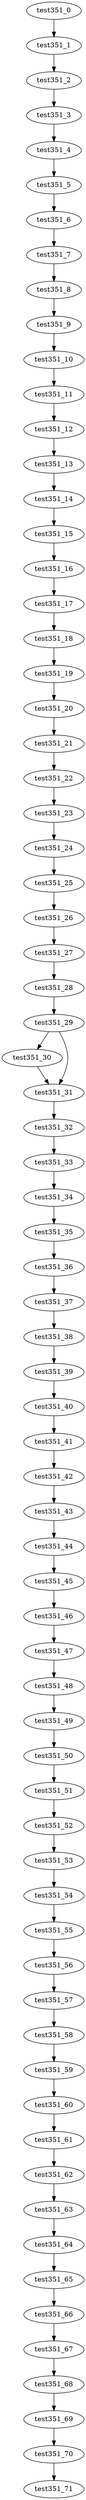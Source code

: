 digraph G {
test351_0->test351_1;
test351_1->test351_2;
test351_2->test351_3;
test351_3->test351_4;
test351_4->test351_5;
test351_5->test351_6;
test351_6->test351_7;
test351_7->test351_8;
test351_8->test351_9;
test351_9->test351_10;
test351_10->test351_11;
test351_11->test351_12;
test351_12->test351_13;
test351_13->test351_14;
test351_14->test351_15;
test351_15->test351_16;
test351_16->test351_17;
test351_17->test351_18;
test351_18->test351_19;
test351_19->test351_20;
test351_20->test351_21;
test351_21->test351_22;
test351_22->test351_23;
test351_23->test351_24;
test351_24->test351_25;
test351_25->test351_26;
test351_26->test351_27;
test351_27->test351_28;
test351_28->test351_29;
test351_29->test351_30;
test351_29->test351_31;
test351_30->test351_31;
test351_31->test351_32;
test351_32->test351_33;
test351_33->test351_34;
test351_34->test351_35;
test351_35->test351_36;
test351_36->test351_37;
test351_37->test351_38;
test351_38->test351_39;
test351_39->test351_40;
test351_40->test351_41;
test351_41->test351_42;
test351_42->test351_43;
test351_43->test351_44;
test351_44->test351_45;
test351_45->test351_46;
test351_46->test351_47;
test351_47->test351_48;
test351_48->test351_49;
test351_49->test351_50;
test351_50->test351_51;
test351_51->test351_52;
test351_52->test351_53;
test351_53->test351_54;
test351_54->test351_55;
test351_55->test351_56;
test351_56->test351_57;
test351_57->test351_58;
test351_58->test351_59;
test351_59->test351_60;
test351_60->test351_61;
test351_61->test351_62;
test351_62->test351_63;
test351_63->test351_64;
test351_64->test351_65;
test351_65->test351_66;
test351_66->test351_67;
test351_67->test351_68;
test351_68->test351_69;
test351_69->test351_70;
test351_70->test351_71;

}
